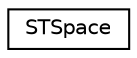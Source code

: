 digraph G
{
  edge [fontname="Helvetica",fontsize="10",labelfontname="Helvetica",labelfontsize="10"];
  node [fontname="Helvetica",fontsize="10",shape=record];
  rankdir=LR;
  Node1 [label="STSpace",height=0.2,width=0.4,color="black", fillcolor="white", style="filled",URL="$dd/dc4/structSTSpace.html"];
}
